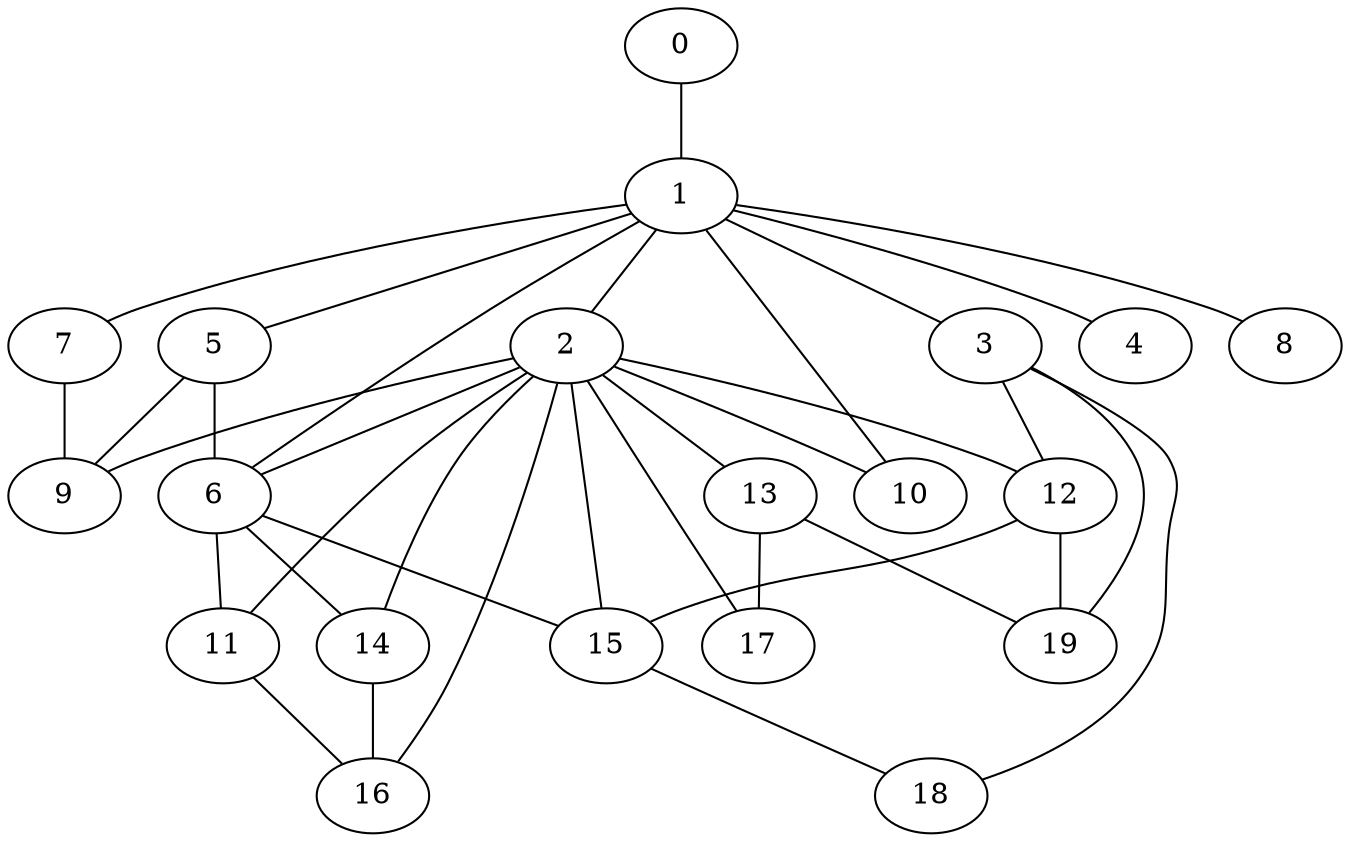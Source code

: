 
graph graphname {
    0 -- 1
1 -- 2
1 -- 3
1 -- 4
1 -- 5
1 -- 6
1 -- 7
1 -- 8
1 -- 10
2 -- 9
2 -- 10
2 -- 11
2 -- 12
2 -- 13
2 -- 14
2 -- 15
2 -- 16
2 -- 17
2 -- 6
3 -- 18
3 -- 19
3 -- 12
5 -- 9
5 -- 6
6 -- 11
6 -- 15
6 -- 14
7 -- 9
11 -- 16
12 -- 15
12 -- 19
13 -- 17
13 -- 19
14 -- 16
15 -- 18

}
